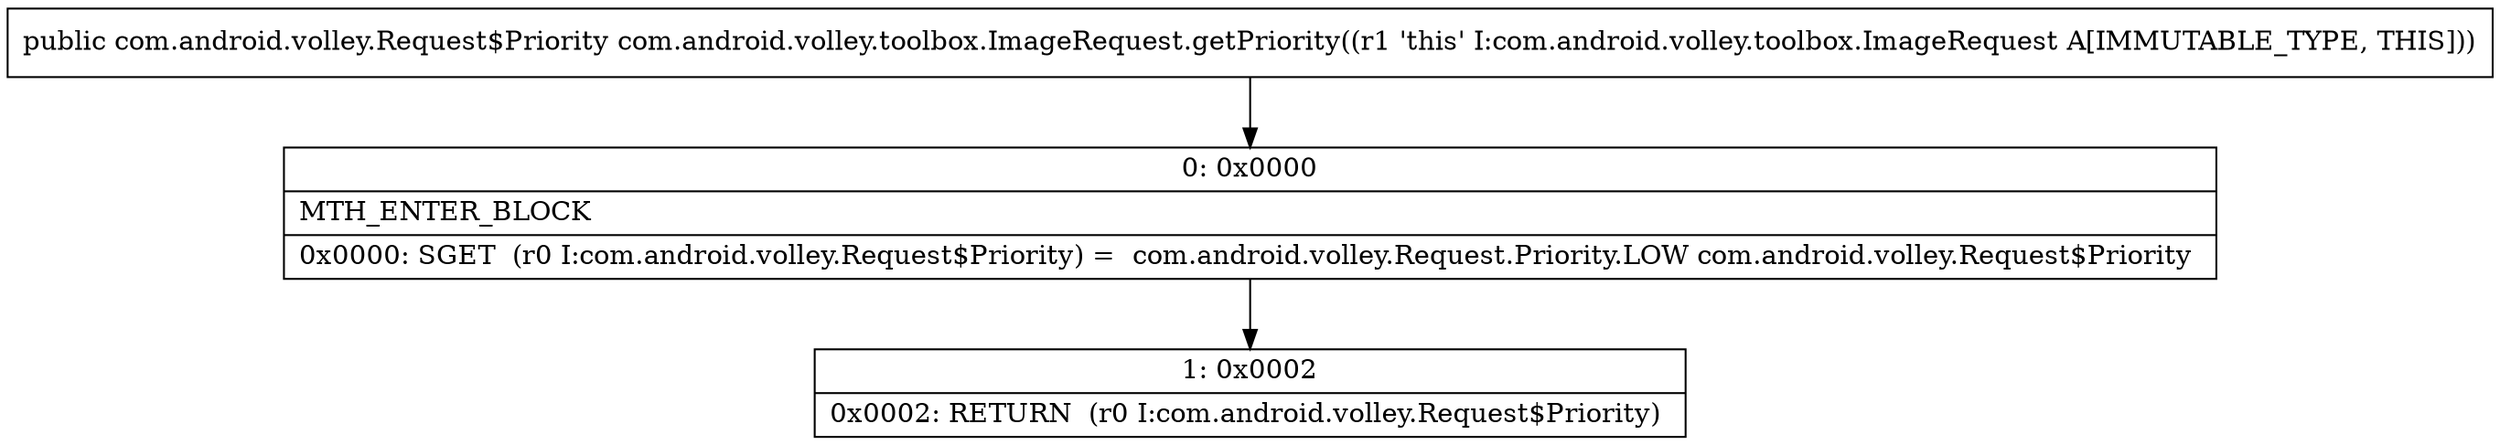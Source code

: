 digraph "CFG forcom.android.volley.toolbox.ImageRequest.getPriority()Lcom\/android\/volley\/Request$Priority;" {
Node_0 [shape=record,label="{0\:\ 0x0000|MTH_ENTER_BLOCK\l|0x0000: SGET  (r0 I:com.android.volley.Request$Priority) =  com.android.volley.Request.Priority.LOW com.android.volley.Request$Priority \l}"];
Node_1 [shape=record,label="{1\:\ 0x0002|0x0002: RETURN  (r0 I:com.android.volley.Request$Priority) \l}"];
MethodNode[shape=record,label="{public com.android.volley.Request$Priority com.android.volley.toolbox.ImageRequest.getPriority((r1 'this' I:com.android.volley.toolbox.ImageRequest A[IMMUTABLE_TYPE, THIS])) }"];
MethodNode -> Node_0;
Node_0 -> Node_1;
}

